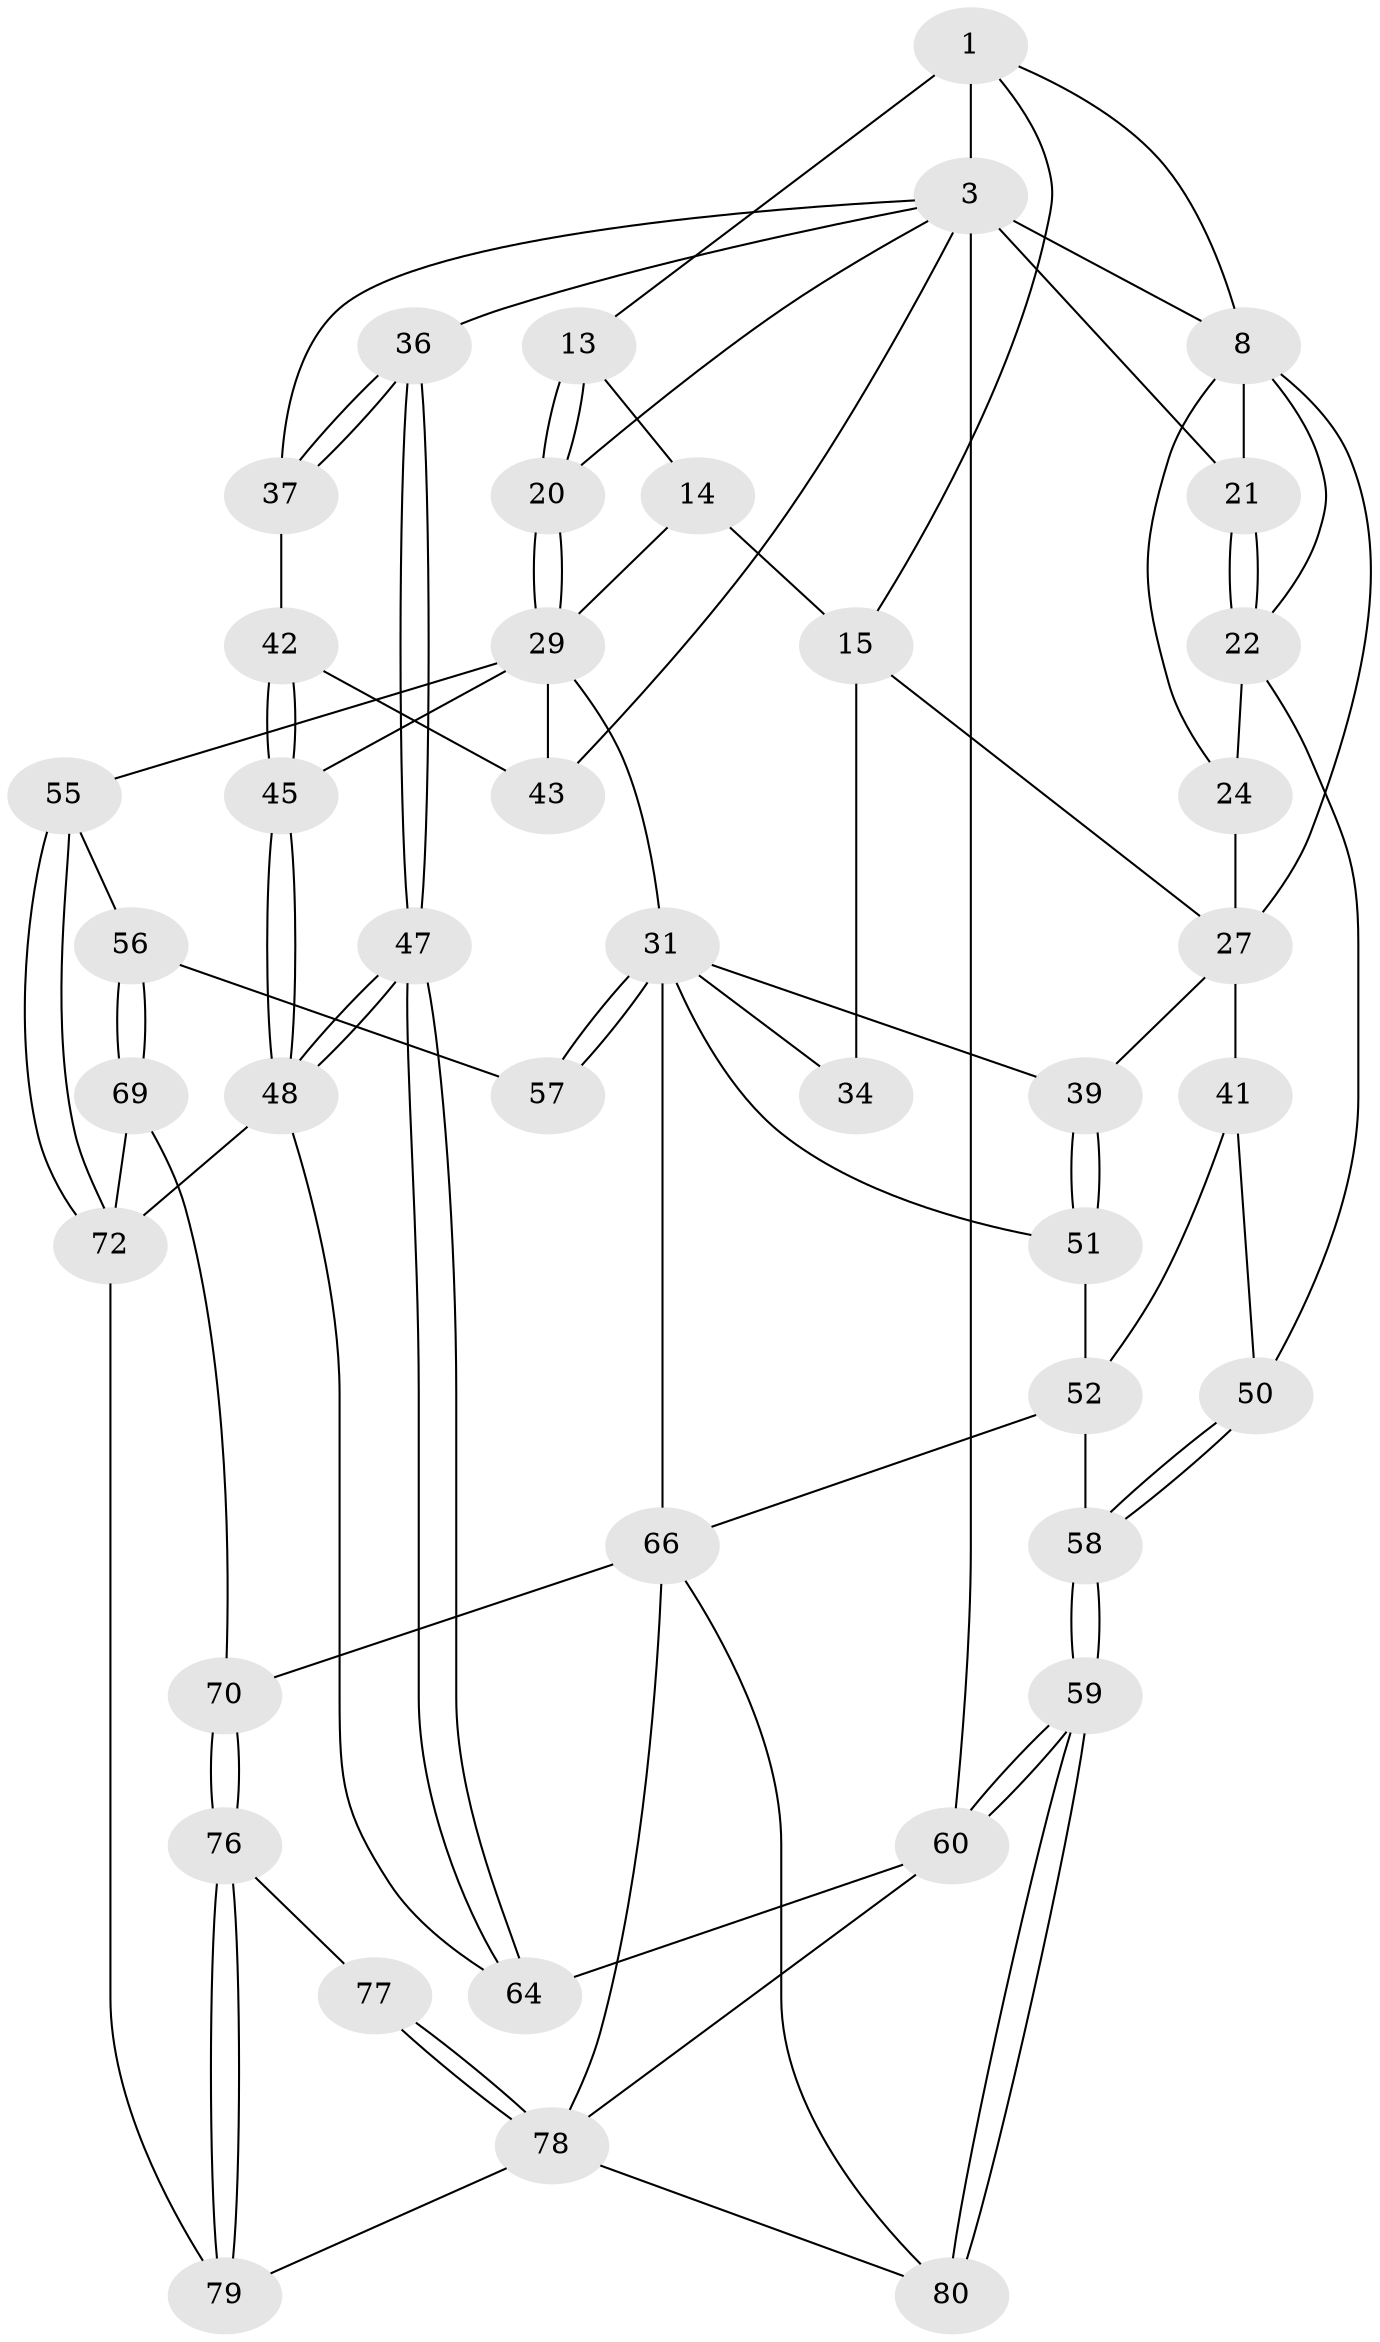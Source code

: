 // original degree distribution, {3: 0.023809523809523808, 4: 0.23809523809523808, 5: 0.5238095238095238, 6: 0.21428571428571427}
// Generated by graph-tools (version 1.1) at 2025/28/03/15/25 16:28:11]
// undirected, 42 vertices, 95 edges
graph export_dot {
graph [start="1"]
  node [color=gray90,style=filled];
  1 [pos="+0.33245071258055403+0",super="+2+7"];
  3 [pos="+1+0",super="+16+4"];
  8 [pos="+0.16216185199527064+0.1988576278476242",super="+9+23"];
  13 [pos="+0.6235352408827743+0.11233499163162902"];
  14 [pos="+0.4573765024731975+0.1979316868875279"];
  15 [pos="+0.4360235536774502+0.19420614423648244",super="+26"];
  20 [pos="+0.6992216597240767+0.33392964215331855"];
  21 [pos="+0+0.24222350075449672"];
  22 [pos="+0+0.3741600811325028",super="+25"];
  24 [pos="+0.035854465212586825+0.41256337778133634"];
  27 [pos="+0.28259258618046623+0.3206796080510626",super="+40+28"];
  29 [pos="+0.6755622134206761+0.35602823816002416",super="+30+44"];
  31 [pos="+0.5856617049773091+0.44368800287071647",super="+32"];
  34 [pos="+0.37413875336566077+0.28699603539494634"];
  36 [pos="+1+0.30978804654675507"];
  37 [pos="+0.9432051013284718+0.34579924976176174"];
  39 [pos="+0.36035979683521363+0.4665002320250491"];
  41 [pos="+0.2284584776175459+0.4327697505162042",super="+49"];
  42 [pos="+0.9027587125578224+0.4162871238971564"];
  43 [pos="+0.8392828993568169+0.4337639202104768"];
  45 [pos="+0.9039264507313381+0.5873700782957464"];
  47 [pos="+1+0.6879171818423289"];
  48 [pos="+0.9367522018540143+0.6050705729002257",super="+71"];
  50 [pos="+0+0.6124963154724028"];
  51 [pos="+0.33436565476048763+0.5470268271470045",super="+54"];
  52 [pos="+0.25561038349919396+0.5177252463199165",super="+62"];
  55 [pos="+0.7533861253545314+0.6068644950460795"];
  56 [pos="+0.6722206003295759+0.5979158660135686"];
  57 [pos="+0.6456118497107882+0.5740482812462443"];
  58 [pos="+0+0.6495803200525595"];
  59 [pos="+0+1"];
  60 [pos="+0+1",super="+63"];
  64 [pos="+1+1"];
  66 [pos="+0.5010770047308403+0.6897230330046146",super="+67"];
  69 [pos="+0.6190635319078368+0.7212948933957104"];
  70 [pos="+0.5438414615405034+0.7105991827900142"];
  72 [pos="+0.7629918364764197+0.7258768145544405",super="+73"];
  76 [pos="+0.535588525976688+0.9083816086415111"];
  77 [pos="+0.48631445025649256+0.8854063052503501"];
  78 [pos="+0.48158890244692604+0.879564822841121",super="+81"];
  79 [pos="+0.5580273779429492+0.9232705382662357"];
  80 [pos="+0.2773076083040862+0.8251124577659592"];
  1 -- 3 [weight=2];
  1 -- 13;
  1 -- 8;
  1 -- 15;
  3 -- 20;
  3 -- 37;
  3 -- 43;
  3 -- 36;
  3 -- 21;
  3 -- 8 [weight=2];
  3 -- 60 [weight=2];
  8 -- 21;
  8 -- 22;
  8 -- 24;
  8 -- 27;
  13 -- 14;
  13 -- 20;
  13 -- 20;
  14 -- 15;
  14 -- 29;
  15 -- 34;
  15 -- 27;
  20 -- 29;
  20 -- 29;
  21 -- 22;
  21 -- 22;
  22 -- 24;
  22 -- 50;
  24 -- 27;
  27 -- 41 [weight=2];
  27 -- 39;
  29 -- 31;
  29 -- 45;
  29 -- 43;
  29 -- 55;
  31 -- 57 [weight=2];
  31 -- 57;
  31 -- 34 [weight=2];
  31 -- 66;
  31 -- 51;
  31 -- 39;
  36 -- 37;
  36 -- 37;
  36 -- 47;
  36 -- 47;
  37 -- 42;
  39 -- 51;
  39 -- 51;
  41 -- 50;
  41 -- 52;
  42 -- 43;
  42 -- 45;
  42 -- 45;
  45 -- 48;
  45 -- 48;
  47 -- 48;
  47 -- 48;
  47 -- 64;
  47 -- 64;
  48 -- 72 [weight=2];
  48 -- 64;
  50 -- 58;
  50 -- 58;
  51 -- 52 [weight=2];
  52 -- 58;
  52 -- 66;
  55 -- 56;
  55 -- 72;
  55 -- 72;
  56 -- 57;
  56 -- 69;
  56 -- 69;
  58 -- 59;
  58 -- 59;
  59 -- 60;
  59 -- 60;
  59 -- 80;
  59 -- 80;
  60 -- 78 [weight=2];
  60 -- 64;
  66 -- 70;
  66 -- 80;
  66 -- 78;
  69 -- 70;
  69 -- 72;
  70 -- 76;
  70 -- 76;
  72 -- 79;
  76 -- 77;
  76 -- 79;
  76 -- 79;
  77 -- 78 [weight=2];
  77 -- 78;
  78 -- 80;
  78 -- 79;
}
